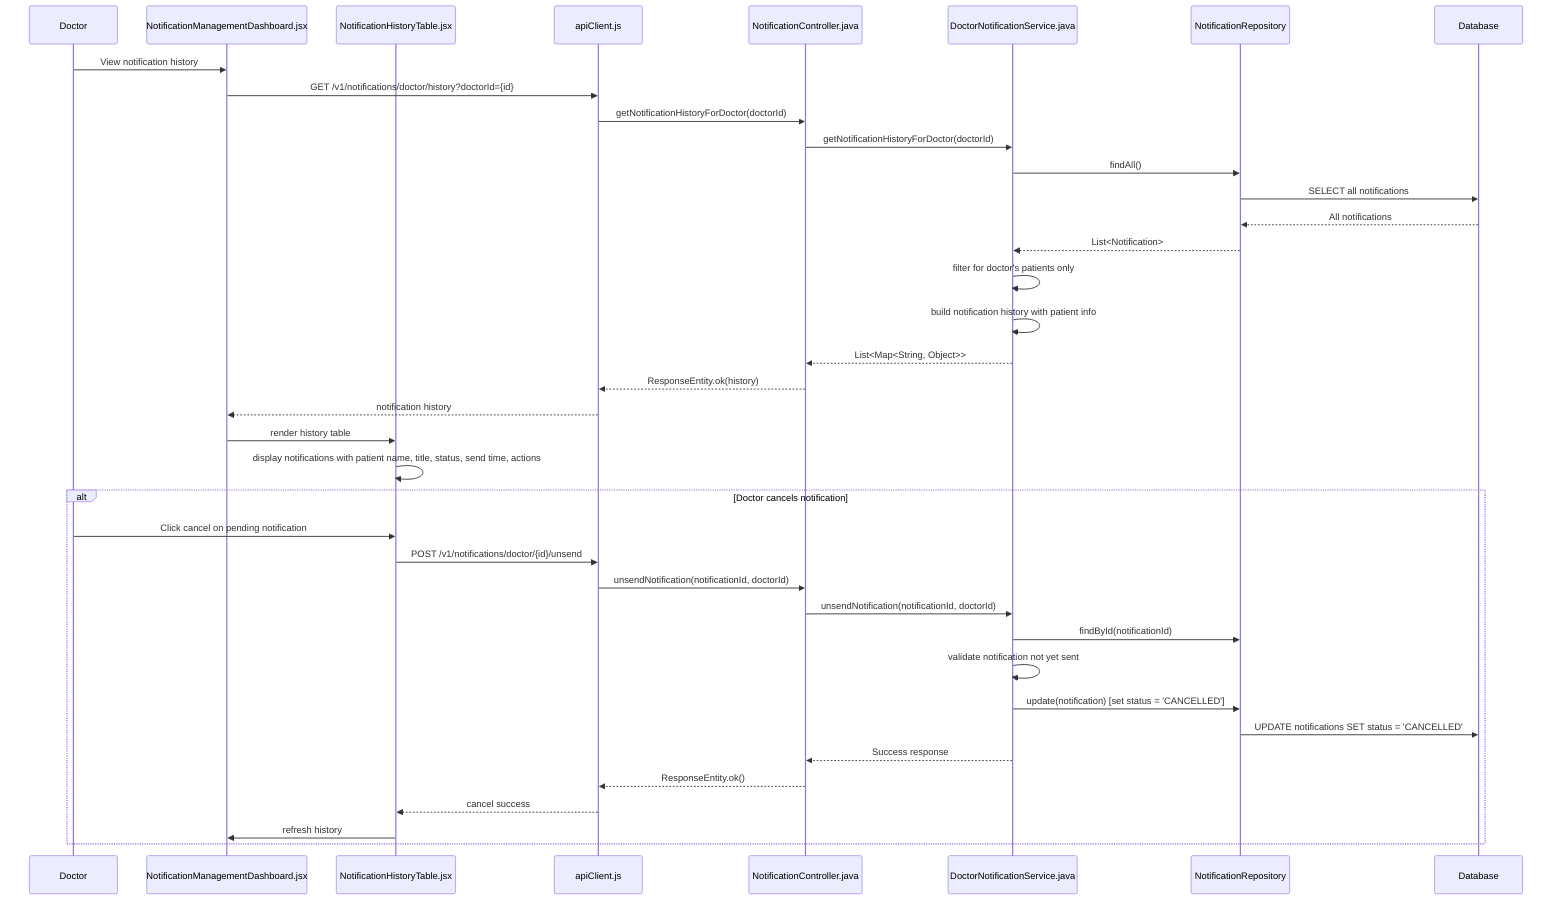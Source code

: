 sequenceDiagram
    participant D as Doctor
    participant NMD as NotificationManagementDashboard.jsx
    participant NHT as NotificationHistoryTable.jsx
    participant API as apiClient.js
    participant NC as NotificationController.java
    participant DNS as DoctorNotificationService.java
    participant NR as NotificationRepository
    participant DB as Database

    D->>NMD: View notification history
    NMD->>API: GET /v1/notifications/doctor/history?doctorId={id}
    API->>NC: getNotificationHistoryForDoctor(doctorId)
    NC->>DNS: getNotificationHistoryForDoctor(doctorId)
    
    DNS->>NR: findAll()
    NR->>DB: SELECT all notifications
    DB-->>NR: All notifications
    NR-->>DNS: List<Notification>
    
    DNS->>DNS: filter for doctor's patients only
    DNS->>DNS: build notification history with patient info
    DNS-->>NC: List<Map<String, Object>>
    NC-->>API: ResponseEntity.ok(history)
    API-->>NMD: notification history
    
    NMD->>NHT: render history table
    NHT->>NHT: display notifications with patient name, title, status, send time, actions
    
    alt Doctor cancels notification
        D->>NHT: Click cancel on pending notification
        NHT->>API: POST /v1/notifications/doctor/{id}/unsend
        API->>NC: unsendNotification(notificationId, doctorId)
        NC->>DNS: unsendNotification(notificationId, doctorId)
        
        DNS->>NR: findById(notificationId)
        DNS->>DNS: validate notification not yet sent
        DNS->>NR: update(notification) [set status = 'CANCELLED']
        NR->>DB: UPDATE notifications SET status = 'CANCELLED'
        
        DNS-->>NC: Success response
        NC-->>API: ResponseEntity.ok()
        API-->>NHT: cancel success
        NHT->>NMD: refresh history
    end